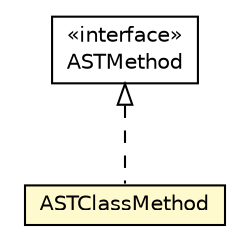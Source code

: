 #!/usr/local/bin/dot
#
# Class diagram 
# Generated by UMLGraph version 5.1 (http://www.umlgraph.org/)
#

digraph G {
	edge [fontname="Helvetica",fontsize=10,labelfontname="Helvetica",labelfontsize=10];
	node [fontname="Helvetica",fontsize=10,shape=plaintext];
	nodesep=0.25;
	ranksep=0.5;
	// org.androidtransfuse.adapter.ASTMethod
	c76618 [label=<<table title="org.androidtransfuse.adapter.ASTMethod" border="0" cellborder="1" cellspacing="0" cellpadding="2" port="p" href="../ASTMethod.html">
		<tr><td><table border="0" cellspacing="0" cellpadding="1">
<tr><td align="center" balign="center"> &#171;interface&#187; </td></tr>
<tr><td align="center" balign="center"> ASTMethod </td></tr>
		</table></td></tr>
		</table>>, fontname="Helvetica", fontcolor="black", fontsize=10.0];
	// org.androidtransfuse.adapter.classes.ASTClassMethod
	c76649 [label=<<table title="org.androidtransfuse.adapter.classes.ASTClassMethod" border="0" cellborder="1" cellspacing="0" cellpadding="2" port="p" bgcolor="lemonChiffon" href="./ASTClassMethod.html">
		<tr><td><table border="0" cellspacing="0" cellpadding="1">
<tr><td align="center" balign="center"> ASTClassMethod </td></tr>
		</table></td></tr>
		</table>>, fontname="Helvetica", fontcolor="black", fontsize=10.0];
	//org.androidtransfuse.adapter.classes.ASTClassMethod implements org.androidtransfuse.adapter.ASTMethod
	c76618:p -> c76649:p [dir=back,arrowtail=empty,style=dashed];
}

